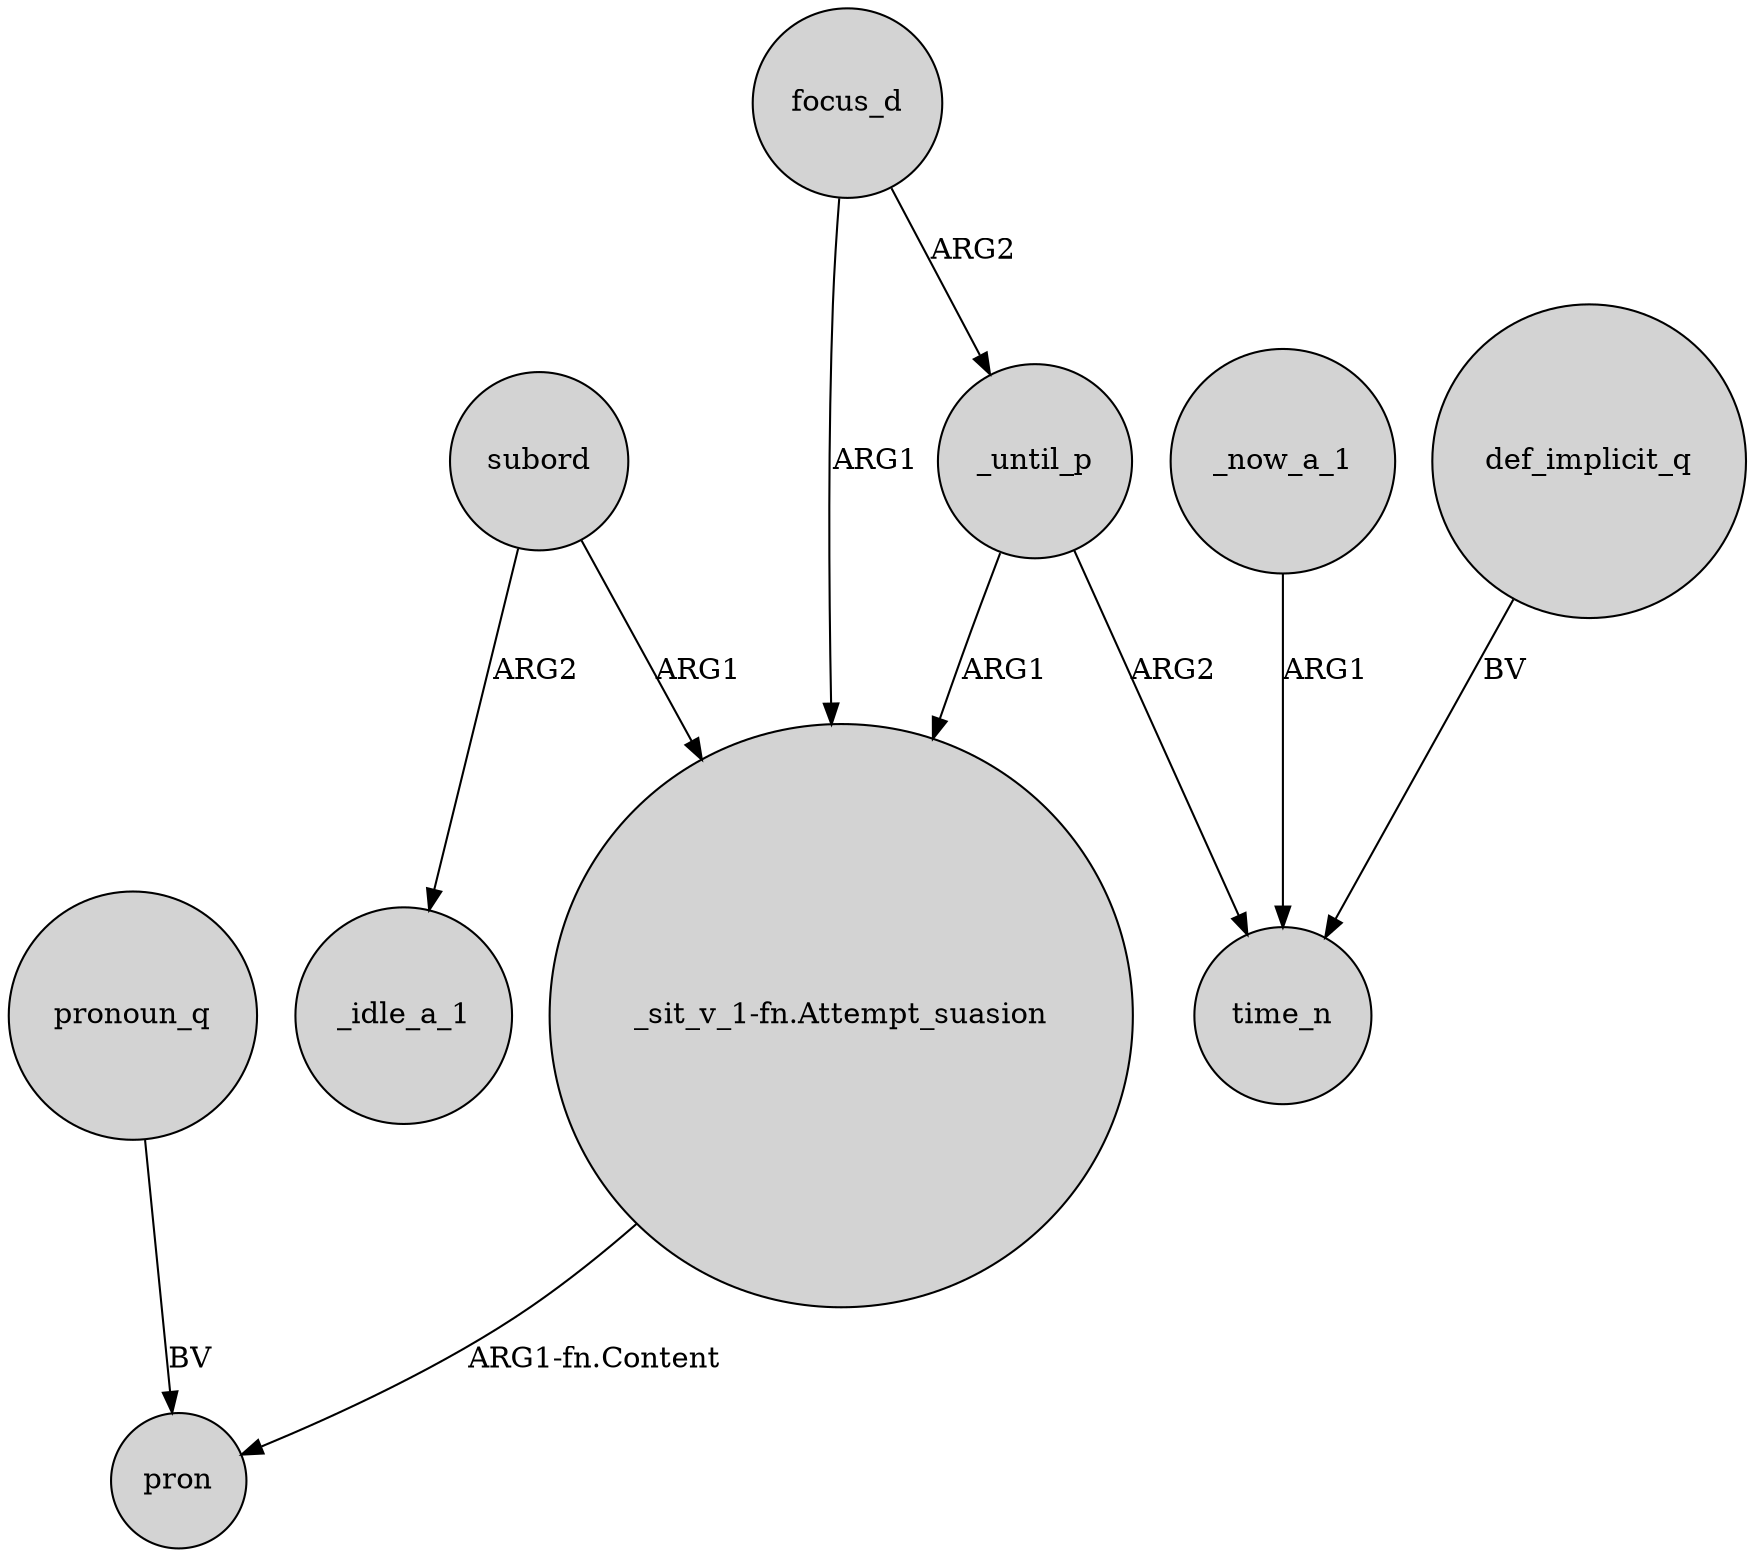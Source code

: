 digraph {
	node [shape=circle style=filled]
	_until_p -> "_sit_v_1-fn.Attempt_suasion" [label=ARG1]
	subord -> _idle_a_1 [label=ARG2]
	focus_d -> _until_p [label=ARG2]
	focus_d -> "_sit_v_1-fn.Attempt_suasion" [label=ARG1]
	_until_p -> time_n [label=ARG2]
	_now_a_1 -> time_n [label=ARG1]
	"_sit_v_1-fn.Attempt_suasion" -> pron [label="ARG1-fn.Content"]
	pronoun_q -> pron [label=BV]
	def_implicit_q -> time_n [label=BV]
	subord -> "_sit_v_1-fn.Attempt_suasion" [label=ARG1]
}
